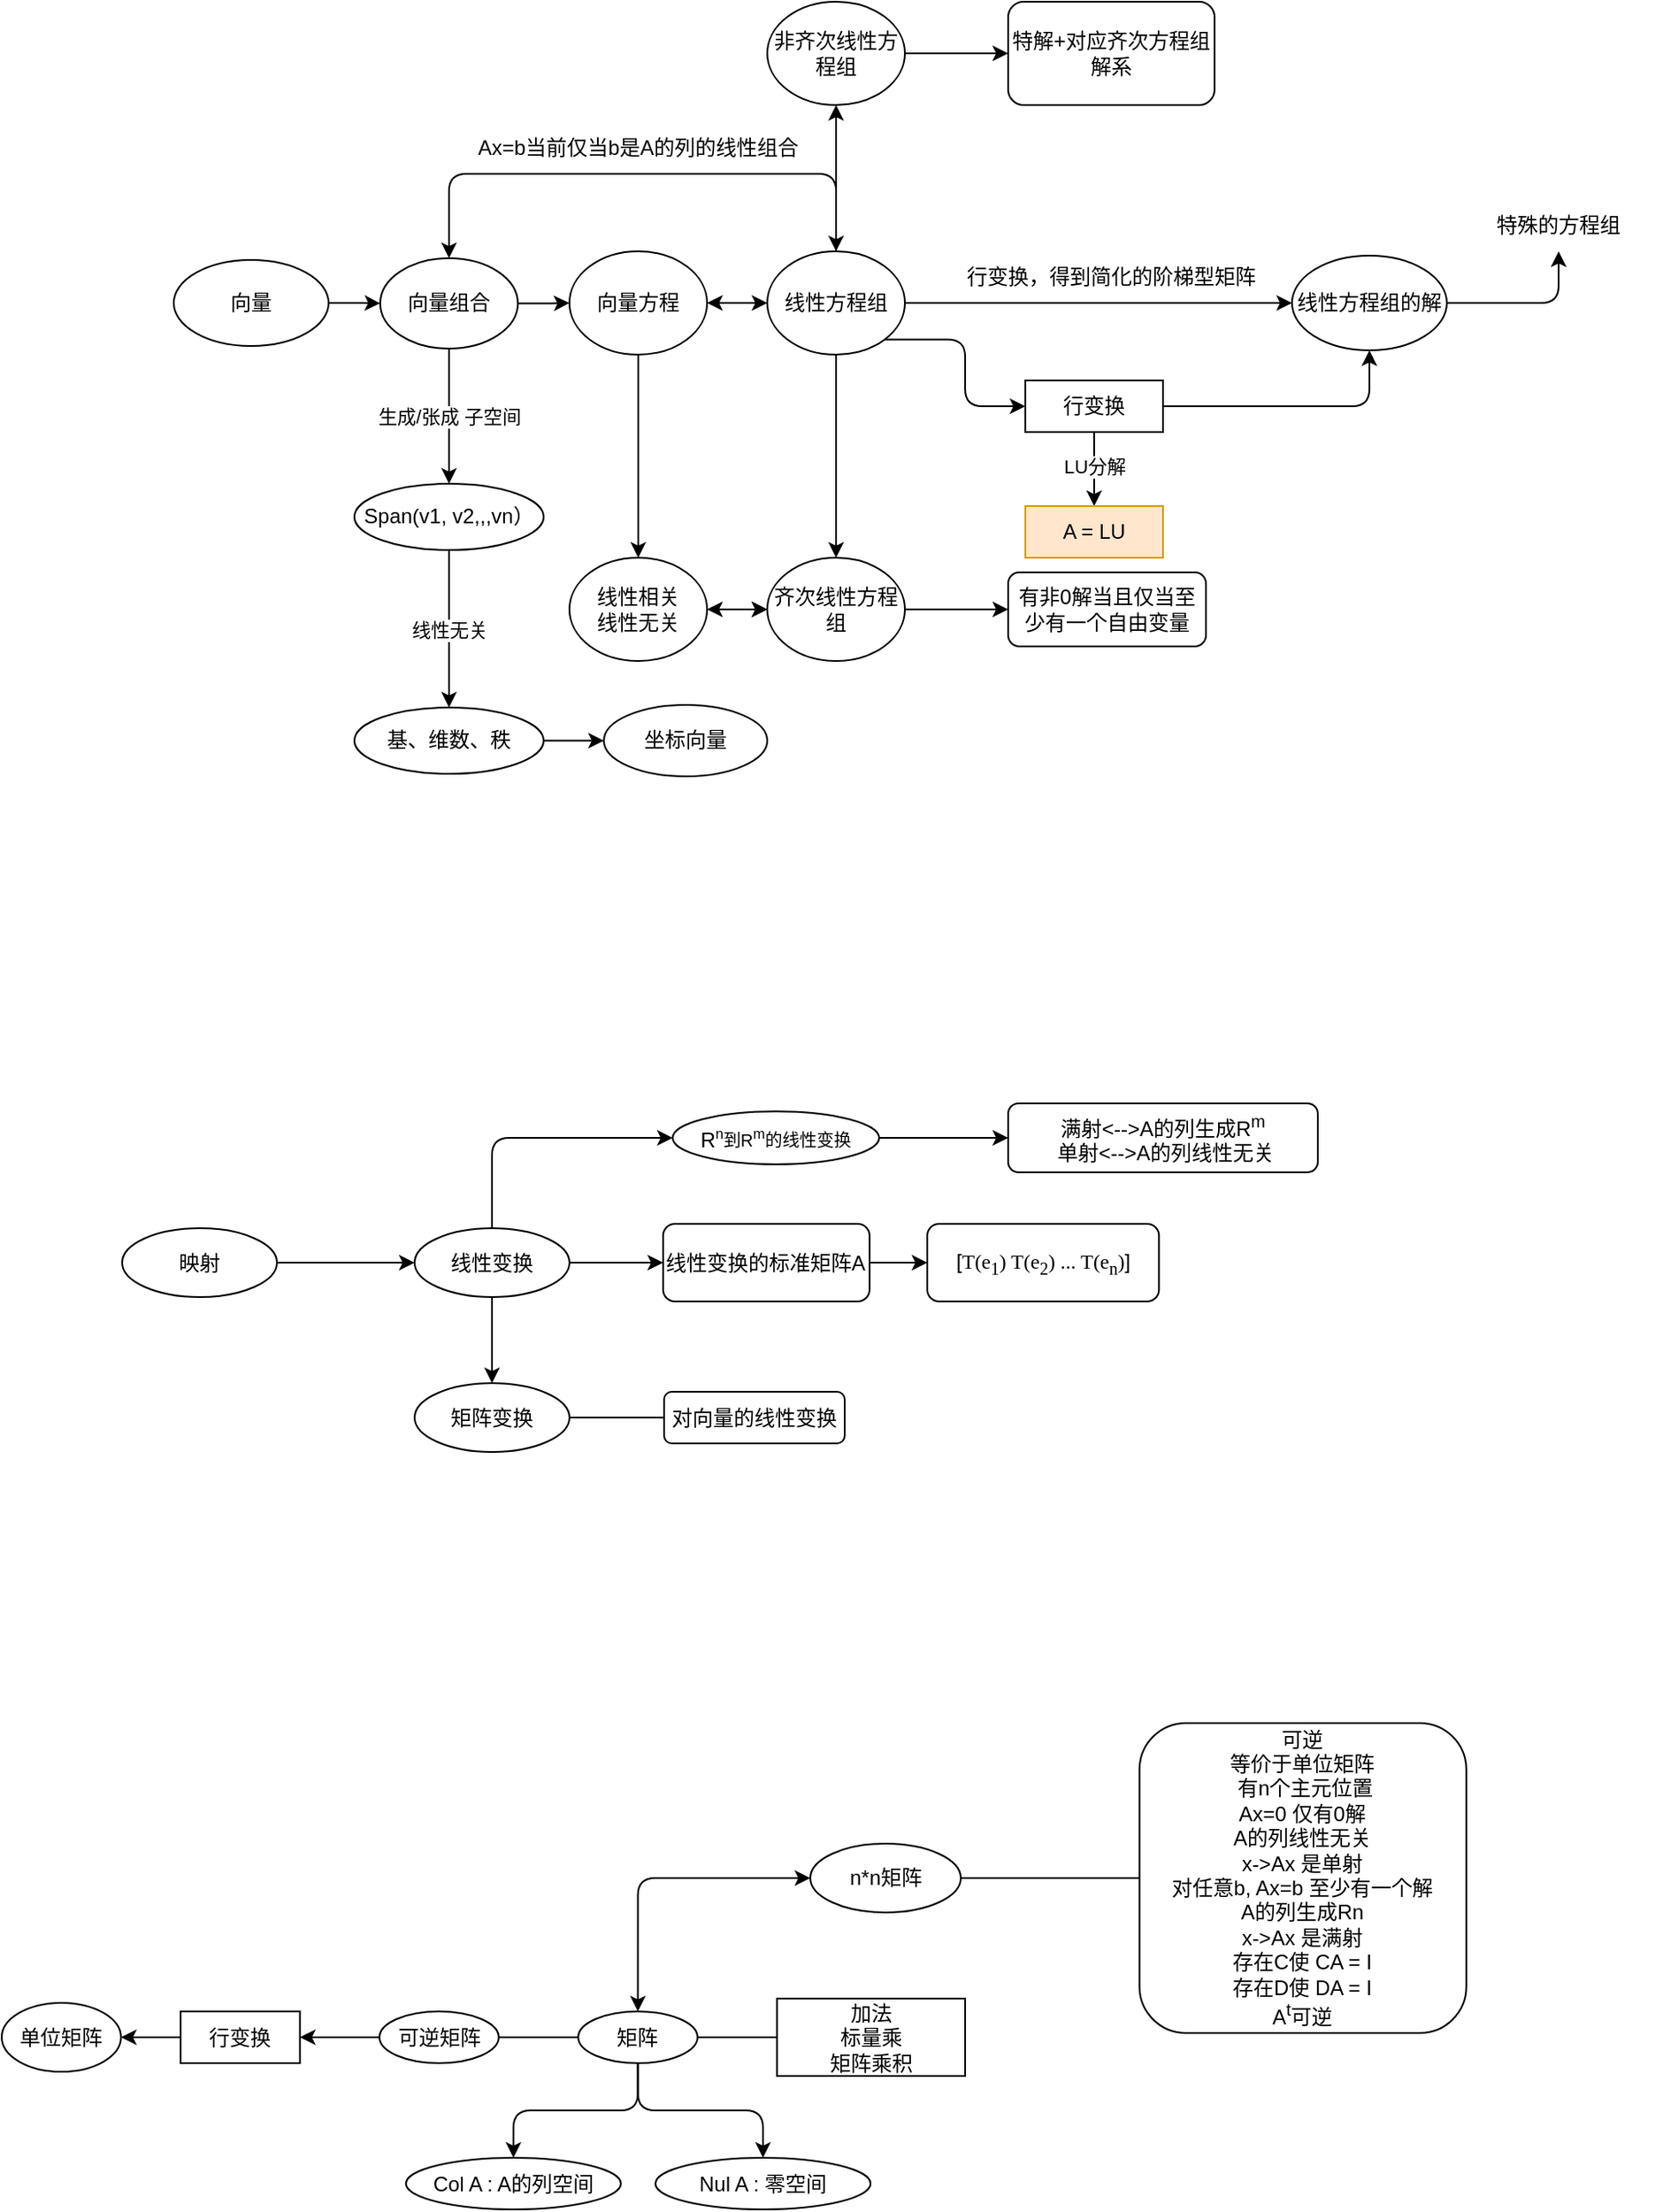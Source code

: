 <mxfile version="20.5.1" type="github">
  <diagram name="Page-1" id="e7e014a7-5840-1c2e-5031-d8a46d1fe8dd">
    <mxGraphModel dx="1422" dy="762" grid="1" gridSize="10" guides="1" tooltips="1" connect="1" arrows="1" fold="1" page="1" pageScale="1" pageWidth="827" pageHeight="11169" background="none" math="0" shadow="0">
      <root>
        <mxCell id="0" />
        <mxCell id="1" parent="0" />
        <mxCell id="oNJBq7v1mSASrG1cI6hb-3" value="" style="edgeStyle=orthogonalEdgeStyle;rounded=0;orthogonalLoop=1;jettySize=auto;html=1;" parent="1" source="oNJBq7v1mSASrG1cI6hb-1" target="oNJBq7v1mSASrG1cI6hb-2" edge="1">
          <mxGeometry relative="1" as="geometry" />
        </mxCell>
        <mxCell id="oNJBq7v1mSASrG1cI6hb-1" value="向量" style="ellipse;whiteSpace=wrap;html=1;" parent="1" vertex="1">
          <mxGeometry x="160" y="210" width="90" height="50" as="geometry" />
        </mxCell>
        <mxCell id="oNJBq7v1mSASrG1cI6hb-5" value="" style="edgeStyle=orthogonalEdgeStyle;rounded=0;orthogonalLoop=1;jettySize=auto;html=1;" parent="1" source="oNJBq7v1mSASrG1cI6hb-2" target="oNJBq7v1mSASrG1cI6hb-4" edge="1">
          <mxGeometry relative="1" as="geometry" />
        </mxCell>
        <mxCell id="oNJBq7v1mSASrG1cI6hb-12" style="edgeStyle=orthogonalEdgeStyle;rounded=1;orthogonalLoop=1;jettySize=auto;html=1;exitX=0.5;exitY=0;exitDx=0;exitDy=0;entryX=0.5;entryY=0;entryDx=0;entryDy=0;elbow=vertical;startArrow=classic;startFill=1;" parent="1" source="oNJBq7v1mSASrG1cI6hb-2" target="oNJBq7v1mSASrG1cI6hb-6" edge="1">
          <mxGeometry relative="1" as="geometry">
            <Array as="points">
              <mxPoint x="320" y="160" />
              <mxPoint x="545" y="160" />
            </Array>
          </mxGeometry>
        </mxCell>
        <mxCell id="oNJBq7v1mSASrG1cI6hb-25" value="生成/张成 子空间" style="edgeStyle=orthogonalEdgeStyle;curved=1;rounded=0;orthogonalLoop=1;jettySize=auto;html=1;elbow=vertical;" parent="1" edge="1">
          <mxGeometry relative="1" as="geometry">
            <mxPoint x="320" y="261.5" as="sourcePoint" />
            <mxPoint x="320" y="340" as="targetPoint" />
            <Array as="points">
              <mxPoint x="320" y="290" />
              <mxPoint x="320" y="290" />
            </Array>
          </mxGeometry>
        </mxCell>
        <mxCell id="oNJBq7v1mSASrG1cI6hb-2" value="向量组合" style="ellipse;whiteSpace=wrap;html=1;" parent="1" vertex="1">
          <mxGeometry x="280" y="209" width="80" height="52.5" as="geometry" />
        </mxCell>
        <mxCell id="oNJBq7v1mSASrG1cI6hb-7" value="" style="edgeStyle=orthogonalEdgeStyle;rounded=0;orthogonalLoop=1;jettySize=auto;html=1;startArrow=classic;startFill=1;" parent="1" source="oNJBq7v1mSASrG1cI6hb-4" target="oNJBq7v1mSASrG1cI6hb-6" edge="1">
          <mxGeometry relative="1" as="geometry" />
        </mxCell>
        <mxCell id="oNJBq7v1mSASrG1cI6hb-28" value="" style="edgeStyle=orthogonalEdgeStyle;curved=1;rounded=0;orthogonalLoop=1;jettySize=auto;html=1;elbow=vertical;" parent="1" source="oNJBq7v1mSASrG1cI6hb-4" target="oNJBq7v1mSASrG1cI6hb-27" edge="1">
          <mxGeometry relative="1" as="geometry" />
        </mxCell>
        <mxCell id="oNJBq7v1mSASrG1cI6hb-4" value="向量方程" style="ellipse;whiteSpace=wrap;html=1;" parent="1" vertex="1">
          <mxGeometry x="390" y="205" width="80" height="60" as="geometry" />
        </mxCell>
        <mxCell id="oNJBq7v1mSASrG1cI6hb-21" style="edgeStyle=orthogonalEdgeStyle;curved=1;rounded=0;orthogonalLoop=1;jettySize=auto;html=1;exitX=0.5;exitY=0;exitDx=0;exitDy=0;elbow=vertical;" parent="1" source="oNJBq7v1mSASrG1cI6hb-6" target="oNJBq7v1mSASrG1cI6hb-20" edge="1">
          <mxGeometry relative="1" as="geometry" />
        </mxCell>
        <mxCell id="oNJBq7v1mSASrG1cI6hb-30" value="" style="edgeStyle=orthogonalEdgeStyle;curved=1;rounded=0;orthogonalLoop=1;jettySize=auto;html=1;elbow=vertical;" parent="1" source="oNJBq7v1mSASrG1cI6hb-6" target="oNJBq7v1mSASrG1cI6hb-29" edge="1">
          <mxGeometry relative="1" as="geometry" />
        </mxCell>
        <mxCell id="oNJBq7v1mSASrG1cI6hb-44" value="" style="edgeStyle=orthogonalEdgeStyle;orthogonalLoop=1;jettySize=auto;html=1;startArrow=none;startFill=0;endArrow=classic;endFill=1;elbow=vertical;rounded=0;" parent="1" source="oNJBq7v1mSASrG1cI6hb-6" target="oNJBq7v1mSASrG1cI6hb-43" edge="1">
          <mxGeometry relative="1" as="geometry" />
        </mxCell>
        <mxCell id="xrt7ozniqlqUP_sp9zLt-5" style="edgeStyle=orthogonalEdgeStyle;orthogonalLoop=1;jettySize=auto;html=1;exitX=1;exitY=1;exitDx=0;exitDy=0;entryX=0;entryY=0.5;entryDx=0;entryDy=0;rounded=1;" parent="1" source="oNJBq7v1mSASrG1cI6hb-6" target="xrt7ozniqlqUP_sp9zLt-6" edge="1">
          <mxGeometry relative="1" as="geometry">
            <mxPoint x="680" y="300" as="targetPoint" />
          </mxGeometry>
        </mxCell>
        <mxCell id="oNJBq7v1mSASrG1cI6hb-6" value="线性方程组" style="ellipse;whiteSpace=wrap;html=1;" parent="1" vertex="1">
          <mxGeometry x="505" y="205" width="80" height="60" as="geometry" />
        </mxCell>
        <mxCell id="oNJBq7v1mSASrG1cI6hb-23" value="" style="edgeStyle=orthogonalEdgeStyle;curved=1;rounded=0;orthogonalLoop=1;jettySize=auto;html=1;elbow=vertical;" parent="1" source="oNJBq7v1mSASrG1cI6hb-20" target="oNJBq7v1mSASrG1cI6hb-22" edge="1">
          <mxGeometry relative="1" as="geometry" />
        </mxCell>
        <mxCell id="oNJBq7v1mSASrG1cI6hb-20" value="非齐次线性方程组" style="ellipse;whiteSpace=wrap;html=1;" parent="1" vertex="1">
          <mxGeometry x="505" y="60" width="80" height="60" as="geometry" />
        </mxCell>
        <mxCell id="oNJBq7v1mSASrG1cI6hb-22" value="特解+对应齐次方程组解系" style="rounded=1;whiteSpace=wrap;html=1;" parent="1" vertex="1">
          <mxGeometry x="645" y="60" width="120" height="60" as="geometry" />
        </mxCell>
        <mxCell id="repZEsD1BnuXegKg9dCB-4" value="线性无关" style="edgeStyle=orthogonalEdgeStyle;rounded=0;orthogonalLoop=1;jettySize=auto;html=1;" edge="1" parent="1" source="oNJBq7v1mSASrG1cI6hb-24" target="repZEsD1BnuXegKg9dCB-3">
          <mxGeometry relative="1" as="geometry" />
        </mxCell>
        <mxCell id="oNJBq7v1mSASrG1cI6hb-24" value="Span(v1, v2,,,vn）" style="ellipse;whiteSpace=wrap;html=1;" parent="1" vertex="1">
          <mxGeometry x="265" y="340" width="110" height="38.5" as="geometry" />
        </mxCell>
        <mxCell id="oNJBq7v1mSASrG1cI6hb-31" value="" style="edgeStyle=orthogonalEdgeStyle;curved=1;rounded=0;orthogonalLoop=1;jettySize=auto;html=1;elbow=vertical;endArrow=classic;endFill=1;" parent="1" source="oNJBq7v1mSASrG1cI6hb-27" target="oNJBq7v1mSASrG1cI6hb-29" edge="1">
          <mxGeometry relative="1" as="geometry" />
        </mxCell>
        <mxCell id="oNJBq7v1mSASrG1cI6hb-41" value="" style="edgeStyle=orthogonalEdgeStyle;orthogonalLoop=1;jettySize=auto;html=1;endArrow=classic;endFill=1;elbow=vertical;curved=1;startArrow=classic;startFill=1;" parent="1" source="oNJBq7v1mSASrG1cI6hb-27" target="oNJBq7v1mSASrG1cI6hb-29" edge="1">
          <mxGeometry relative="1" as="geometry" />
        </mxCell>
        <mxCell id="oNJBq7v1mSASrG1cI6hb-27" value="线性相关&lt;br&gt;线性无关" style="ellipse;whiteSpace=wrap;html=1;" parent="1" vertex="1">
          <mxGeometry x="390" y="383" width="80" height="60" as="geometry" />
        </mxCell>
        <mxCell id="xrt7ozniqlqUP_sp9zLt-14" value="" style="edgeStyle=orthogonalEdgeStyle;rounded=1;orthogonalLoop=1;jettySize=auto;html=1;startArrow=none;startFill=0;" parent="1" source="oNJBq7v1mSASrG1cI6hb-29" target="xrt7ozniqlqUP_sp9zLt-13" edge="1">
          <mxGeometry relative="1" as="geometry" />
        </mxCell>
        <mxCell id="oNJBq7v1mSASrG1cI6hb-29" value="齐次线性方程组" style="ellipse;whiteSpace=wrap;html=1;" parent="1" vertex="1">
          <mxGeometry x="505" y="383" width="80" height="60" as="geometry" />
        </mxCell>
        <mxCell id="xrt7ozniqlqUP_sp9zLt-9" style="edgeStyle=orthogonalEdgeStyle;rounded=1;orthogonalLoop=1;jettySize=auto;html=1;exitX=1;exitY=0.5;exitDx=0;exitDy=0;entryX=0.5;entryY=1;entryDx=0;entryDy=0;" parent="1" source="oNJBq7v1mSASrG1cI6hb-43" target="oNJBq7v1mSASrG1cI6hb-45" edge="1">
          <mxGeometry relative="1" as="geometry" />
        </mxCell>
        <mxCell id="oNJBq7v1mSASrG1cI6hb-43" value="线性方程组的解" style="ellipse;whiteSpace=wrap;html=1;" parent="1" vertex="1">
          <mxGeometry x="810" y="207.5" width="90" height="55" as="geometry" />
        </mxCell>
        <mxCell id="oNJBq7v1mSASrG1cI6hb-45" value="特殊的方程组" style="text;html=1;strokeColor=none;fillColor=none;align=center;verticalAlign=middle;whiteSpace=wrap;rounded=0;" parent="1" vertex="1">
          <mxGeometry x="910" y="175" width="110" height="30" as="geometry" />
        </mxCell>
        <mxCell id="oNJBq7v1mSASrG1cI6hb-46" value="行变换，得到简化的阶梯型矩阵" style="text;html=1;strokeColor=none;fillColor=none;align=center;verticalAlign=middle;whiteSpace=wrap;rounded=0;" parent="1" vertex="1">
          <mxGeometry x="605" y="200" width="200" height="40" as="geometry" />
        </mxCell>
        <mxCell id="oNJBq7v1mSASrG1cI6hb-57" value="Ax=b当前仅当b是A的列的线性组合" style="text;html=1;strokeColor=none;fillColor=none;align=center;verticalAlign=middle;whiteSpace=wrap;rounded=0;" parent="1" vertex="1">
          <mxGeometry x="330" y="140" width="200" height="10" as="geometry" />
        </mxCell>
        <mxCell id="xrt7ozniqlqUP_sp9zLt-8" style="edgeStyle=orthogonalEdgeStyle;orthogonalLoop=1;jettySize=auto;html=1;exitX=1;exitY=0.5;exitDx=0;exitDy=0;entryX=0.5;entryY=1;entryDx=0;entryDy=0;rounded=1;" parent="1" source="xrt7ozniqlqUP_sp9zLt-6" target="oNJBq7v1mSASrG1cI6hb-43" edge="1">
          <mxGeometry relative="1" as="geometry" />
        </mxCell>
        <mxCell id="xrt7ozniqlqUP_sp9zLt-11" value="LU分解" style="edgeStyle=orthogonalEdgeStyle;rounded=1;orthogonalLoop=1;jettySize=auto;html=1;exitX=0.5;exitY=1;exitDx=0;exitDy=0;startArrow=none;startFill=0;" parent="1" source="xrt7ozniqlqUP_sp9zLt-6" target="xrt7ozniqlqUP_sp9zLt-10" edge="1">
          <mxGeometry x="-0.091" relative="1" as="geometry">
            <mxPoint as="offset" />
          </mxGeometry>
        </mxCell>
        <mxCell id="xrt7ozniqlqUP_sp9zLt-6" value="行变换" style="rounded=0;whiteSpace=wrap;html=1;" parent="1" vertex="1">
          <mxGeometry x="655" y="280" width="80" height="30" as="geometry" />
        </mxCell>
        <mxCell id="xrt7ozniqlqUP_sp9zLt-10" value="A = LU" style="rounded=0;whiteSpace=wrap;html=1;fillColor=#ffe6cc;strokeColor=#d79b00;" parent="1" vertex="1">
          <mxGeometry x="655" y="353" width="80" height="30" as="geometry" />
        </mxCell>
        <mxCell id="xrt7ozniqlqUP_sp9zLt-13" value="有非0解当且仅当至少有一个自由变量" style="whiteSpace=wrap;html=1;glass=0;rounded=1;" parent="1" vertex="1">
          <mxGeometry x="645" y="391.5" width="115" height="43" as="geometry" />
        </mxCell>
        <mxCell id="repZEsD1BnuXegKg9dCB-1" value="" style="group" vertex="1" connectable="0" parent="1">
          <mxGeometry x="130" y="700" width="695" height="202.5" as="geometry" />
        </mxCell>
        <mxCell id="oNJBq7v1mSASrG1cI6hb-75" value="" style="group" parent="repZEsD1BnuXegKg9dCB-1" vertex="1" connectable="0">
          <mxGeometry x="320" width="375" height="40" as="geometry" />
        </mxCell>
        <mxCell id="oNJBq7v1mSASrG1cI6hb-70" value="R&lt;span style=&quot;font-size: 10px;&quot;&gt;&lt;sup&gt;n&lt;/sup&gt;到R&lt;sup&gt;m&lt;/sup&gt;的线性变换&lt;/span&gt;" style="ellipse;whiteSpace=wrap;html=1;rounded=1;glass=0;sketch=0;" parent="oNJBq7v1mSASrG1cI6hb-75" vertex="1">
          <mxGeometry y="4.615" width="120.0" height="30.769" as="geometry" />
        </mxCell>
        <mxCell id="oNJBq7v1mSASrG1cI6hb-73" value="满射&amp;lt;--&amp;gt;A的列生成R&lt;sup&gt;m&lt;/sup&gt;&lt;br&gt;&amp;nbsp;单射&amp;lt;--&amp;gt;A的列线性无关" style="rounded=1;whiteSpace=wrap;html=1;glass=0;sketch=0;" parent="oNJBq7v1mSASrG1cI6hb-75" vertex="1">
          <mxGeometry x="195.0" width="180.0" height="40" as="geometry" />
        </mxCell>
        <mxCell id="oNJBq7v1mSASrG1cI6hb-72" value="" style="edgeStyle=orthogonalEdgeStyle;curved=1;orthogonalLoop=1;jettySize=auto;html=1;startArrow=none;startFill=0;endArrow=classic;endFill=1;elbow=vertical;" parent="oNJBq7v1mSASrG1cI6hb-75" source="oNJBq7v1mSASrG1cI6hb-70" target="oNJBq7v1mSASrG1cI6hb-73" edge="1">
          <mxGeometry relative="1" as="geometry">
            <mxPoint x="200.0" y="20" as="targetPoint" />
          </mxGeometry>
        </mxCell>
        <mxCell id="oNJBq7v1mSASrG1cI6hb-94" value="" style="group" parent="repZEsD1BnuXegKg9dCB-1" vertex="1" connectable="0">
          <mxGeometry y="70" width="602.67" height="132.5" as="geometry" />
        </mxCell>
        <mxCell id="oNJBq7v1mSASrG1cI6hb-58" value="映射" style="ellipse;whiteSpace=wrap;html=1;" parent="oNJBq7v1mSASrG1cI6hb-94" vertex="1">
          <mxGeometry y="2.5" width="90" height="40" as="geometry" />
        </mxCell>
        <mxCell id="oNJBq7v1mSASrG1cI6hb-59" value="线性变换" style="ellipse;whiteSpace=wrap;html=1;" parent="oNJBq7v1mSASrG1cI6hb-94" vertex="1">
          <mxGeometry x="170" y="2.5" width="90" height="40" as="geometry" />
        </mxCell>
        <mxCell id="oNJBq7v1mSASrG1cI6hb-60" value="" style="edgeStyle=orthogonalEdgeStyle;curved=1;orthogonalLoop=1;jettySize=auto;html=1;startArrow=none;startFill=0;endArrow=classic;endFill=1;elbow=vertical;" parent="oNJBq7v1mSASrG1cI6hb-94" source="oNJBq7v1mSASrG1cI6hb-58" target="oNJBq7v1mSASrG1cI6hb-59" edge="1">
          <mxGeometry relative="1" as="geometry" />
        </mxCell>
        <mxCell id="oNJBq7v1mSASrG1cI6hb-62" value="矩阵变换" style="ellipse;whiteSpace=wrap;html=1;" parent="oNJBq7v1mSASrG1cI6hb-94" vertex="1">
          <mxGeometry x="170" y="92.5" width="90" height="40" as="geometry" />
        </mxCell>
        <mxCell id="oNJBq7v1mSASrG1cI6hb-63" value="" style="edgeStyle=orthogonalEdgeStyle;curved=1;orthogonalLoop=1;jettySize=auto;html=1;startArrow=none;startFill=0;endArrow=classic;endFill=1;elbow=vertical;" parent="oNJBq7v1mSASrG1cI6hb-94" source="oNJBq7v1mSASrG1cI6hb-59" target="oNJBq7v1mSASrG1cI6hb-62" edge="1">
          <mxGeometry relative="1" as="geometry" />
        </mxCell>
        <mxCell id="oNJBq7v1mSASrG1cI6hb-64" value="线性变换的标准矩阵A" style="whiteSpace=wrap;html=1;rounded=1;" parent="oNJBq7v1mSASrG1cI6hb-94" vertex="1">
          <mxGeometry x="314.44" width="120" height="45" as="geometry" />
        </mxCell>
        <mxCell id="oNJBq7v1mSASrG1cI6hb-65" value="" style="edgeStyle=orthogonalEdgeStyle;curved=1;orthogonalLoop=1;jettySize=auto;html=1;startArrow=none;startFill=0;endArrow=classic;endFill=1;elbow=vertical;" parent="oNJBq7v1mSASrG1cI6hb-94" source="oNJBq7v1mSASrG1cI6hb-59" target="oNJBq7v1mSASrG1cI6hb-64" edge="1">
          <mxGeometry relative="1" as="geometry" />
        </mxCell>
        <mxCell id="oNJBq7v1mSASrG1cI6hb-66" value="[&lt;font face=&quot;Georgia&quot;&gt;T(e&lt;sub&gt;1&lt;/sub&gt;) T(e&lt;sub&gt;2&lt;/sub&gt;) ... T(e&lt;sub&gt;n&lt;/sub&gt;)&lt;/font&gt;]" style="whiteSpace=wrap;html=1;rounded=1;" parent="oNJBq7v1mSASrG1cI6hb-94" vertex="1">
          <mxGeometry x="468.01" width="134.66" height="45" as="geometry" />
        </mxCell>
        <mxCell id="oNJBq7v1mSASrG1cI6hb-67" value="" style="edgeStyle=orthogonalEdgeStyle;curved=1;orthogonalLoop=1;jettySize=auto;html=1;startArrow=none;startFill=0;endArrow=classic;endFill=1;elbow=vertical;" parent="oNJBq7v1mSASrG1cI6hb-94" source="oNJBq7v1mSASrG1cI6hb-64" target="oNJBq7v1mSASrG1cI6hb-66" edge="1">
          <mxGeometry relative="1" as="geometry" />
        </mxCell>
        <mxCell id="oNJBq7v1mSASrG1cI6hb-68" value="对向量的线性变换" style="whiteSpace=wrap;html=1;rounded=1;glass=0;sketch=0;" parent="oNJBq7v1mSASrG1cI6hb-94" vertex="1">
          <mxGeometry x="315" y="97.5" width="105" height="30" as="geometry" />
        </mxCell>
        <mxCell id="oNJBq7v1mSASrG1cI6hb-69" value="" style="edgeStyle=orthogonalEdgeStyle;curved=1;orthogonalLoop=1;jettySize=auto;html=1;startArrow=none;startFill=0;endArrow=none;endFill=0;elbow=vertical;" parent="oNJBq7v1mSASrG1cI6hb-94" source="oNJBq7v1mSASrG1cI6hb-62" target="oNJBq7v1mSASrG1cI6hb-68" edge="1">
          <mxGeometry relative="1" as="geometry" />
        </mxCell>
        <mxCell id="rIRUr_vu1HYP2ZQVzsmf-18" style="edgeStyle=orthogonalEdgeStyle;rounded=1;orthogonalLoop=1;jettySize=auto;html=1;exitX=0.5;exitY=0;exitDx=0;exitDy=0;startArrow=none;startFill=0;entryX=0;entryY=0.5;entryDx=0;entryDy=0;" parent="repZEsD1BnuXegKg9dCB-1" source="oNJBq7v1mSASrG1cI6hb-59" target="oNJBq7v1mSASrG1cI6hb-70" edge="1">
          <mxGeometry relative="1" as="geometry">
            <mxPoint x="270" y="-10" as="targetPoint" />
          </mxGeometry>
        </mxCell>
        <mxCell id="repZEsD1BnuXegKg9dCB-2" value="" style="group" vertex="1" connectable="0" parent="1">
          <mxGeometry x="60" y="1060" width="851.34" height="282.5" as="geometry" />
        </mxCell>
        <mxCell id="oNJBq7v1mSASrG1cI6hb-78" value="单位矩阵" style="ellipse;whiteSpace=wrap;html=1;rounded=1;glass=0;sketch=0;" parent="repZEsD1BnuXegKg9dCB-2" vertex="1">
          <mxGeometry y="162.5" width="69.333" height="40" as="geometry" />
        </mxCell>
        <mxCell id="oNJBq7v1mSASrG1cI6hb-81" value="行变换" style="rounded=0;whiteSpace=wrap;html=1;glass=0;sketch=0;" parent="repZEsD1BnuXegKg9dCB-2" vertex="1">
          <mxGeometry x="104" y="167.5" width="69.333" height="30" as="geometry" />
        </mxCell>
        <mxCell id="oNJBq7v1mSASrG1cI6hb-80" value="" style="edgeStyle=orthogonalEdgeStyle;curved=1;orthogonalLoop=1;jettySize=auto;html=1;startArrow=classic;startFill=1;endArrow=none;endFill=0;elbow=vertical;entryX=0;entryY=0.5;entryDx=0;entryDy=0;" parent="repZEsD1BnuXegKg9dCB-2" source="oNJBq7v1mSASrG1cI6hb-78" target="oNJBq7v1mSASrG1cI6hb-81" edge="1">
          <mxGeometry relative="1" as="geometry">
            <mxPoint x="115.556" y="182.5" as="targetPoint" />
          </mxGeometry>
        </mxCell>
        <mxCell id="oNJBq7v1mSASrG1cI6hb-82" value="可逆矩阵" style="ellipse;whiteSpace=wrap;html=1;rounded=0;glass=0;sketch=0;" parent="repZEsD1BnuXegKg9dCB-2" vertex="1">
          <mxGeometry x="219.556" y="167.5" width="69.333" height="30" as="geometry" />
        </mxCell>
        <mxCell id="oNJBq7v1mSASrG1cI6hb-83" value="" style="edgeStyle=orthogonalEdgeStyle;curved=1;orthogonalLoop=1;jettySize=auto;html=1;startArrow=classic;startFill=1;endArrow=none;endFill=0;elbow=vertical;" parent="repZEsD1BnuXegKg9dCB-2" source="oNJBq7v1mSASrG1cI6hb-81" target="oNJBq7v1mSASrG1cI6hb-82" edge="1">
          <mxGeometry relative="1" as="geometry" />
        </mxCell>
        <mxCell id="oNJBq7v1mSASrG1cI6hb-84" value="矩阵" style="ellipse;whiteSpace=wrap;html=1;rounded=0;glass=0;sketch=0;" parent="repZEsD1BnuXegKg9dCB-2" vertex="1">
          <mxGeometry x="335.111" y="167.5" width="69.333" height="30" as="geometry" />
        </mxCell>
        <mxCell id="oNJBq7v1mSASrG1cI6hb-85" value="" style="edgeStyle=orthogonalEdgeStyle;curved=1;orthogonalLoop=1;jettySize=auto;html=1;startArrow=none;startFill=0;endArrow=none;endFill=0;elbow=vertical;" parent="repZEsD1BnuXegKg9dCB-2" source="oNJBq7v1mSASrG1cI6hb-82" target="oNJBq7v1mSASrG1cI6hb-84" edge="1">
          <mxGeometry relative="1" as="geometry" />
        </mxCell>
        <mxCell id="oNJBq7v1mSASrG1cI6hb-86" value="加法&lt;br&gt;标量乘&lt;br&gt;矩阵乘积" style="whiteSpace=wrap;html=1;rounded=0;glass=0;sketch=0;" parent="repZEsD1BnuXegKg9dCB-2" vertex="1">
          <mxGeometry x="450.67" y="160" width="109.33" height="45" as="geometry" />
        </mxCell>
        <mxCell id="oNJBq7v1mSASrG1cI6hb-87" value="" style="edgeStyle=orthogonalEdgeStyle;curved=1;orthogonalLoop=1;jettySize=auto;html=1;startArrow=none;startFill=0;endArrow=none;endFill=0;elbow=vertical;" parent="repZEsD1BnuXegKg9dCB-2" source="oNJBq7v1mSASrG1cI6hb-84" target="oNJBq7v1mSASrG1cI6hb-86" edge="1">
          <mxGeometry relative="1" as="geometry" />
        </mxCell>
        <mxCell id="oNJBq7v1mSASrG1cI6hb-93" value="" style="group" parent="repZEsD1BnuXegKg9dCB-2" vertex="1" connectable="0">
          <mxGeometry x="470" width="381.34" height="180" as="geometry" />
        </mxCell>
        <mxCell id="oNJBq7v1mSASrG1cI6hb-89" value="n*n矩阵" style="ellipse;whiteSpace=wrap;html=1;rounded=1;glass=0;sketch=0;" parent="oNJBq7v1mSASrG1cI6hb-93" vertex="1">
          <mxGeometry y="70" width="87.5" height="40" as="geometry" />
        </mxCell>
        <mxCell id="oNJBq7v1mSASrG1cI6hb-90" value="&lt;div class=&quot;mind-clipboard&quot;&gt;可逆&lt;div&gt;等价于单位矩阵&lt;/div&gt;&lt;div&gt;&amp;nbsp;有n个主元位置&lt;/div&gt;&lt;div&gt;Ax=0 仅有0解&lt;/div&gt;&lt;div&gt;A的列线性无关&lt;/div&gt;&lt;div&gt;x-&amp;gt;Ax 是单射&lt;/div&gt;&lt;div&gt;对任意b, Ax=b 至少有一个解&lt;/div&gt;&lt;div&gt;A的列生成Rn&lt;/div&gt;&lt;div&gt;x-&amp;gt;Ax 是满射&lt;/div&gt;&lt;div&gt;存在C使 CA = I&lt;/div&gt;&lt;div&gt;存在D使 DA = I&lt;/div&gt;&lt;div&gt;A&lt;sup&gt;t&lt;/sup&gt;可逆&lt;/div&gt;&lt;/div&gt;" style="whiteSpace=wrap;html=1;rounded=1;glass=0;sketch=0;" parent="oNJBq7v1mSASrG1cI6hb-93" vertex="1">
          <mxGeometry x="191.34" width="190" height="180" as="geometry" />
        </mxCell>
        <mxCell id="oNJBq7v1mSASrG1cI6hb-91" value="" style="edgeStyle=orthogonalEdgeStyle;curved=1;orthogonalLoop=1;jettySize=auto;html=1;startArrow=none;startFill=0;endArrow=none;endFill=0;elbow=vertical;" parent="oNJBq7v1mSASrG1cI6hb-93" source="oNJBq7v1mSASrG1cI6hb-89" target="oNJBq7v1mSASrG1cI6hb-90" edge="1">
          <mxGeometry relative="1" as="geometry" />
        </mxCell>
        <mxCell id="rIRUr_vu1HYP2ZQVzsmf-16" style="edgeStyle=orthogonalEdgeStyle;rounded=1;orthogonalLoop=1;jettySize=auto;html=1;exitX=0.5;exitY=0;exitDx=0;exitDy=0;entryX=0;entryY=0.5;entryDx=0;entryDy=0;startArrow=classic;startFill=1;" parent="repZEsD1BnuXegKg9dCB-2" source="oNJBq7v1mSASrG1cI6hb-84" target="oNJBq7v1mSASrG1cI6hb-89" edge="1">
          <mxGeometry relative="1" as="geometry" />
        </mxCell>
        <mxCell id="rIRUr_vu1HYP2ZQVzsmf-4" value="Col A : A的列空间" style="ellipse;whiteSpace=wrap;html=1;rounded=0;glass=0;sketch=0;" parent="repZEsD1BnuXegKg9dCB-2" vertex="1">
          <mxGeometry x="235.0" y="252.5" width="124.89" height="30" as="geometry" />
        </mxCell>
        <mxCell id="rIRUr_vu1HYP2ZQVzsmf-8" value="Nul A : 零空间" style="ellipse;whiteSpace=wrap;html=1;" parent="repZEsD1BnuXegKg9dCB-2" vertex="1">
          <mxGeometry x="380.0" y="252.5" width="125" height="30" as="geometry" />
        </mxCell>
        <mxCell id="rIRUr_vu1HYP2ZQVzsmf-11" style="edgeStyle=orthogonalEdgeStyle;rounded=1;orthogonalLoop=1;jettySize=auto;html=1;exitX=0.5;exitY=1;exitDx=0;exitDy=0;" parent="repZEsD1BnuXegKg9dCB-2" source="oNJBq7v1mSASrG1cI6hb-84" target="rIRUr_vu1HYP2ZQVzsmf-4" edge="1">
          <mxGeometry relative="1" as="geometry" />
        </mxCell>
        <mxCell id="rIRUr_vu1HYP2ZQVzsmf-10" style="edgeStyle=orthogonalEdgeStyle;rounded=1;orthogonalLoop=1;jettySize=auto;html=1;exitX=0.5;exitY=1;exitDx=0;exitDy=0;entryX=0.5;entryY=0;entryDx=0;entryDy=0;" parent="repZEsD1BnuXegKg9dCB-2" source="oNJBq7v1mSASrG1cI6hb-84" target="rIRUr_vu1HYP2ZQVzsmf-8" edge="1">
          <mxGeometry relative="1" as="geometry" />
        </mxCell>
        <mxCell id="repZEsD1BnuXegKg9dCB-7" value="" style="edgeStyle=orthogonalEdgeStyle;rounded=0;orthogonalLoop=1;jettySize=auto;html=1;" edge="1" parent="1" source="repZEsD1BnuXegKg9dCB-3" target="repZEsD1BnuXegKg9dCB-6">
          <mxGeometry relative="1" as="geometry" />
        </mxCell>
        <mxCell id="repZEsD1BnuXegKg9dCB-3" value="基、维数、秩" style="ellipse;whiteSpace=wrap;html=1;" vertex="1" parent="1">
          <mxGeometry x="265" y="470" width="110" height="38.5" as="geometry" />
        </mxCell>
        <mxCell id="repZEsD1BnuXegKg9dCB-6" value="坐标向量" style="ellipse;whiteSpace=wrap;html=1;" vertex="1" parent="1">
          <mxGeometry x="410" y="468.5" width="95" height="41.5" as="geometry" />
        </mxCell>
      </root>
    </mxGraphModel>
  </diagram>
</mxfile>
